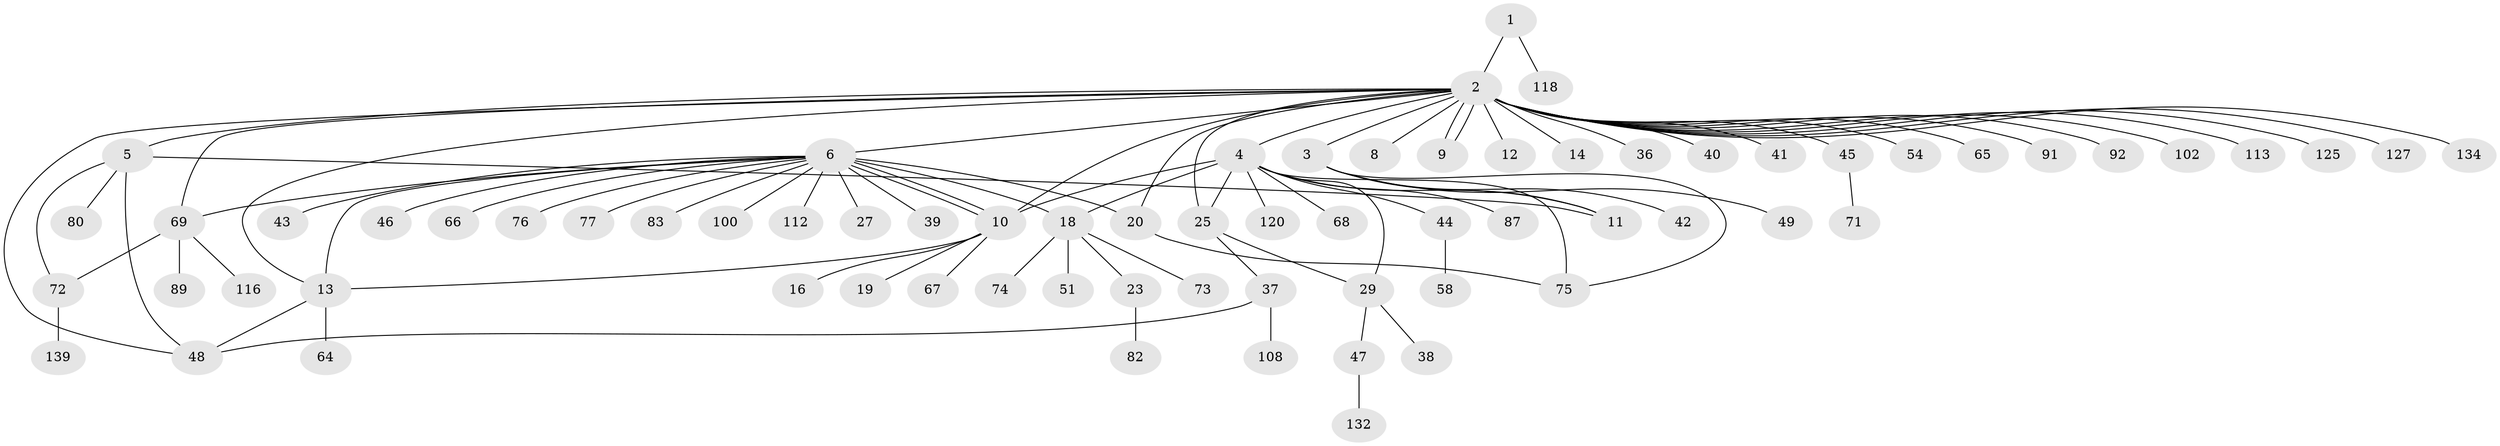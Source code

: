 // original degree distribution, {2: 0.1619718309859155, 32: 0.007042253521126761, 5: 0.056338028169014086, 12: 0.007042253521126761, 14: 0.007042253521126761, 1: 0.6056338028169014, 9: 0.007042253521126761, 3: 0.06338028169014084, 7: 0.014084507042253521, 4: 0.04225352112676056, 6: 0.02112676056338028, 8: 0.007042253521126761}
// Generated by graph-tools (version 1.1) at 2025/14/03/09/25 04:14:35]
// undirected, 71 vertices, 89 edges
graph export_dot {
graph [start="1"]
  node [color=gray90,style=filled];
  1;
  2 [super="+63"];
  3 [super="+24"];
  4 [super="+34"];
  5 [super="+103+21"];
  6 [super="+22+31+7+17"];
  8;
  9;
  10 [super="+33+137+124+28"];
  11 [super="+61"];
  12;
  13 [super="+55+60"];
  14;
  16;
  18;
  19;
  20 [super="+26+88+138"];
  23 [super="+78+85"];
  25 [super="+30"];
  27 [super="+135"];
  29 [super="+56"];
  36;
  37 [super="+84+133+142"];
  38;
  39;
  40;
  41;
  42;
  43;
  44 [super="+81+86+79+94+140"];
  45 [super="+93"];
  46;
  47 [super="+52"];
  48 [super="+50+136"];
  49;
  51;
  54 [super="+117"];
  58;
  64;
  65;
  66;
  67;
  68;
  69;
  71;
  72;
  73;
  74;
  75;
  76;
  77;
  80;
  82;
  83;
  87;
  89;
  91;
  92;
  100;
  102;
  108;
  112;
  113;
  116;
  118;
  120 [super="+122"];
  125;
  127;
  132;
  134;
  139;
  1 -- 2;
  1 -- 118;
  2 -- 3;
  2 -- 4;
  2 -- 5;
  2 -- 6 [weight=3];
  2 -- 8;
  2 -- 9;
  2 -- 9;
  2 -- 12;
  2 -- 13;
  2 -- 14;
  2 -- 20;
  2 -- 25;
  2 -- 36;
  2 -- 40;
  2 -- 41;
  2 -- 45;
  2 -- 54;
  2 -- 65;
  2 -- 69;
  2 -- 91;
  2 -- 92;
  2 -- 102;
  2 -- 113;
  2 -- 125;
  2 -- 127;
  2 -- 134;
  2 -- 48;
  2 -- 10;
  3 -- 42;
  3 -- 49;
  3 -- 75;
  3 -- 11;
  4 -- 18 [weight=2];
  4 -- 29;
  4 -- 44;
  4 -- 68;
  4 -- 75;
  4 -- 87;
  4 -- 120;
  4 -- 25;
  4 -- 10;
  4 -- 11;
  5 -- 11;
  5 -- 72;
  5 -- 48;
  5 -- 80;
  6 -- 10;
  6 -- 10;
  6 -- 27;
  6 -- 43;
  6 -- 66;
  6 -- 83;
  6 -- 100;
  6 -- 112;
  6 -- 69;
  6 -- 39 [weight=2];
  6 -- 46;
  6 -- 20;
  6 -- 18;
  6 -- 76;
  6 -- 77;
  6 -- 13;
  10 -- 16;
  10 -- 19;
  10 -- 67;
  10 -- 13;
  13 -- 48;
  13 -- 64;
  18 -- 23;
  18 -- 51;
  18 -- 73;
  18 -- 74;
  20 -- 75;
  23 -- 82;
  25 -- 37;
  25 -- 29;
  29 -- 38;
  29 -- 47;
  37 -- 48;
  37 -- 108;
  44 -- 58;
  45 -- 71;
  47 -- 132;
  69 -- 72;
  69 -- 89;
  69 -- 116;
  72 -- 139;
}
